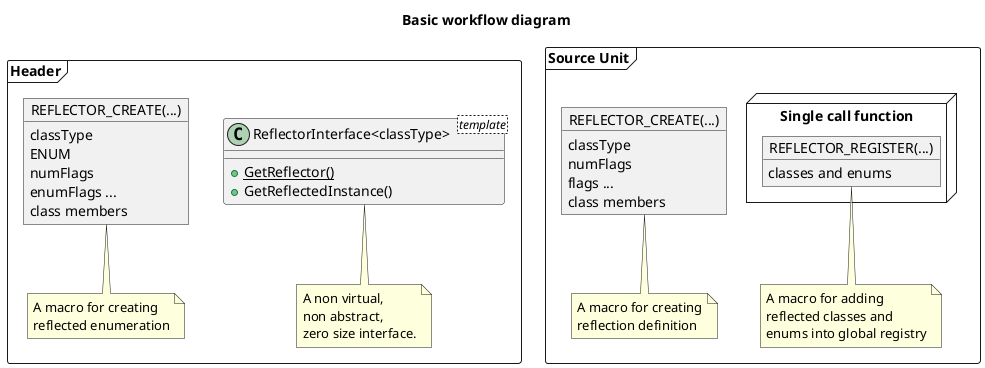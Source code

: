 @startuml ref_bwd
title Basic workflow diagram
package Header <<Frame>> {
    class "ReflectorInterface<classType><template>" as ReflectorInterface {
        +{static} GetReflector()
        + GetReflectedInstance()
    }
    note bottom of ReflectorInterface
        A non virtual,
        non abstract,
        zero size interface.
    end note
    object "REFLECTOR_CREATE(...)" as RCE
    RCE : classType
    RCE : ENUM
    RCE : numFlags
    RCE : enumFlags ...
    RCE : class members
    note bottom of RCE
        A macro for creating
        reflected enumeration
    end note
}


package "Source Unit" <<Frame>> {
    object "REFLECTOR_CREATE(...)" as REFLECTOR_CREATE
    REFLECTOR_CREATE : classType
    REFLECTOR_CREATE : numFlags
    REFLECTOR_CREATE : flags ...
    REFLECTOR_CREATE : class members
    note bottom of REFLECTOR_CREATE
        A macro for creating
        reflection definition
    end note
    node "Single call function" {
        object "REFLECTOR_REGISTER(...)" as REFLECTOR_REGISTER
        REFLECTOR_REGISTER : classes and enums
    }
    note bottom of REFLECTOR_REGISTER
        A macro for adding
        reflected classes and
        enums into global registry
    end note
}
@enduml
